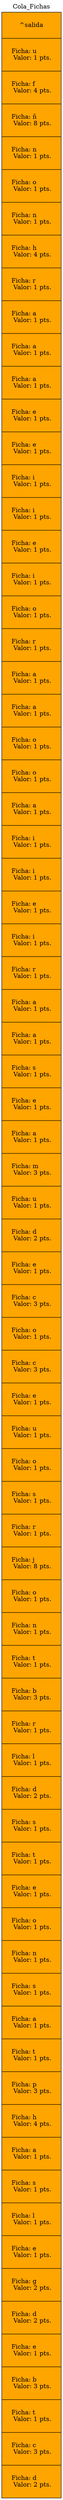 digraph pila {
label=Cola_Fichas;
labelloc=t;
node [margin=0.3 fontcolor=black  shape=record style=filled fillcolor=orange  color=black];

struct1[
label="{
^salida|Ficha: u\l
 Valor: 1 pts.\l
|Ficha: f\l
 Valor: 4 pts.\l
|Ficha: ñ\l
 Valor: 8 pts.\l
|Ficha: n\l
 Valor: 1 pts.\l
|Ficha: o\l
 Valor: 1 pts.\l
|Ficha: n\l
 Valor: 1 pts.\l
|Ficha: h\l
 Valor: 4 pts.\l
|Ficha: r\l
 Valor: 1 pts.\l
|Ficha: a\l
 Valor: 1 pts.\l
|Ficha: a\l
 Valor: 1 pts.\l
|Ficha: a\l
 Valor: 1 pts.\l
|Ficha: e\l
 Valor: 1 pts.\l
|Ficha: e\l
 Valor: 1 pts.\l
|Ficha: i\l
 Valor: 1 pts.\l
|Ficha: i\l
 Valor: 1 pts.\l
|Ficha: e\l
 Valor: 1 pts.\l
|Ficha: i\l
 Valor: 1 pts.\l
|Ficha: o\l
 Valor: 1 pts.\l
|Ficha: r\l
 Valor: 1 pts.\l
|Ficha: a\l
 Valor: 1 pts.\l
|Ficha: a\l
 Valor: 1 pts.\l
|Ficha: o\l
 Valor: 1 pts.\l
|Ficha: o\l
 Valor: 1 pts.\l
|Ficha: a\l
 Valor: 1 pts.\l
|Ficha: i\l
 Valor: 1 pts.\l
|Ficha: i\l
 Valor: 1 pts.\l
|Ficha: e\l
 Valor: 1 pts.\l
|Ficha: i\l
 Valor: 1 pts.\l
|Ficha: r\l
 Valor: 1 pts.\l
|Ficha: a\l
 Valor: 1 pts.\l
|Ficha: a\l
 Valor: 1 pts.\l
|Ficha: s\l
 Valor: 1 pts.\l
|Ficha: e\l
 Valor: 1 pts.\l
|Ficha: a\l
 Valor: 1 pts.\l
|Ficha: m\l
 Valor: 3 pts.\l
|Ficha: u\l
 Valor: 1 pts.\l
|Ficha: d\l
 Valor: 2 pts.\l
|Ficha: e\l
 Valor: 1 pts.\l
|Ficha: c\l
 Valor: 3 pts.\l
|Ficha: o\l
 Valor: 1 pts.\l
|Ficha: c\l
 Valor: 3 pts.\l
|Ficha: e\l
 Valor: 1 pts.\l
|Ficha: u\l
 Valor: 1 pts.\l
|Ficha: o\l
 Valor: 1 pts.\l
|Ficha: s\l
 Valor: 1 pts.\l
|Ficha: r\l
 Valor: 1 pts.\l
|Ficha: j\l
 Valor: 8 pts.\l
|Ficha: o\l
 Valor: 1 pts.\l
|Ficha: n\l
 Valor: 1 pts.\l
|Ficha: t\l
 Valor: 1 pts.\l
|Ficha: b\l
 Valor: 3 pts.\l
|Ficha: r\l
 Valor: 1 pts.\l
|Ficha: l\l
 Valor: 1 pts.\l
|Ficha: d\l
 Valor: 2 pts.\l
|Ficha: s\l
 Valor: 1 pts.\l
|Ficha: t\l
 Valor: 1 pts.\l
|Ficha: e\l
 Valor: 1 pts.\l
|Ficha: o\l
 Valor: 1 pts.\l
|Ficha: n\l
 Valor: 1 pts.\l
|Ficha: s\l
 Valor: 1 pts.\l
|Ficha: a\l
 Valor: 1 pts.\l
|Ficha: t\l
 Valor: 1 pts.\l
|Ficha: p\l
 Valor: 3 pts.\l
|Ficha: h\l
 Valor: 4 pts.\l
|Ficha: a\l
 Valor: 1 pts.\l
|Ficha: s\l
 Valor: 1 pts.\l
|Ficha: l\l
 Valor: 1 pts.\l
|Ficha: e\l
 Valor: 1 pts.\l
|Ficha: g\l
 Valor: 2 pts.\l
|Ficha: d\l
 Valor: 2 pts.\l
|Ficha: e\l
 Valor: 1 pts.\l
|Ficha: b\l
 Valor: 3 pts.\l
|Ficha: t\l
 Valor: 1 pts.\l
|Ficha: c\l
 Valor: 3 pts.\l
|Ficha: d\l
 Valor: 2 pts.\l
}" 
];
}
